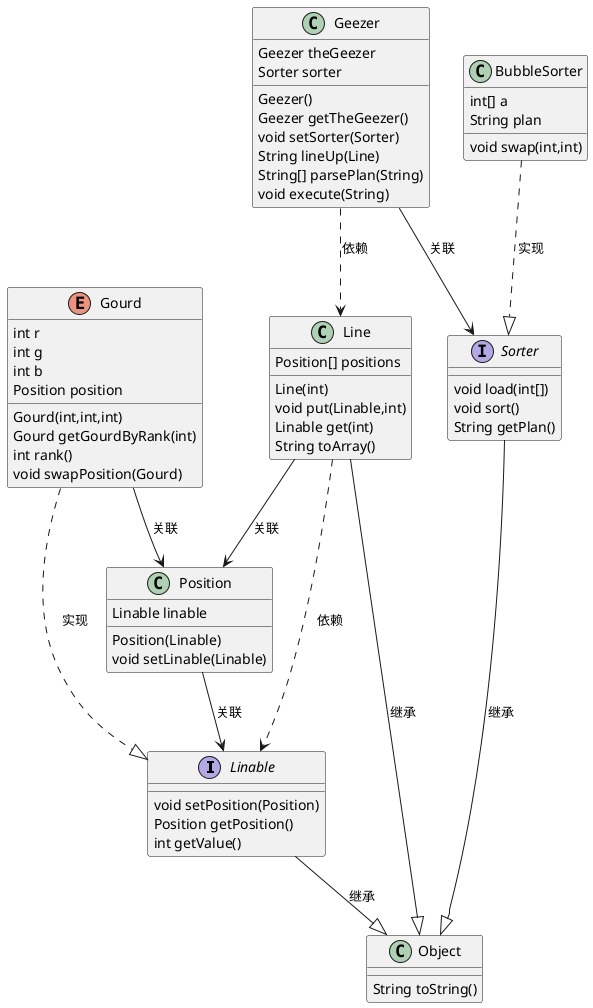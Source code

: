 @startuml


interface Linable{
    void setPosition(Position)
    Position getPosition()
    int getValue()
}

class Position{
    Linable linable

    Position(Linable)
    void setLinable(Linable)
}

class Line{
    Position[] positions

    Line(int)
    void put(Linable,int)
    Linable get(int)
    String toArray()
}

class Geezer{
    Geezer theGeezer
    Sorter sorter

    Geezer()
    Geezer getTheGeezer()
    void setSorter(Sorter)
    String lineUp(Line)
    String[] parsePlan(String)
    void execute(String)
}

enum Gourd{
    int r
    int g
    int b
    Position position

    Gourd(int,int,int)
    Gourd getGourdByRank(int)
    int rank()
    void swapPosition(Gourd)
}

interface Sorter{
    void load(int[])
    void sort()
    String getPlan()
}

class BubbleSorter{
    int[] a
    String plan

    void swap(int,int)
}

class Object{
    String toString()
}


Linable --|> Object: 继承

Line --> Position: 关联
Line --|> Object: 继承
Line ..> Linable: 依赖
Position --> Linable: 关联

Gourd ..|> Linable: 实现
Gourd --> Position: 关联

Geezer --> Sorter: 关联
Geezer ..> Line: 依赖

BubbleSorter ..|> Sorter: 实现

Sorter --|> Object: 继承

@enduml